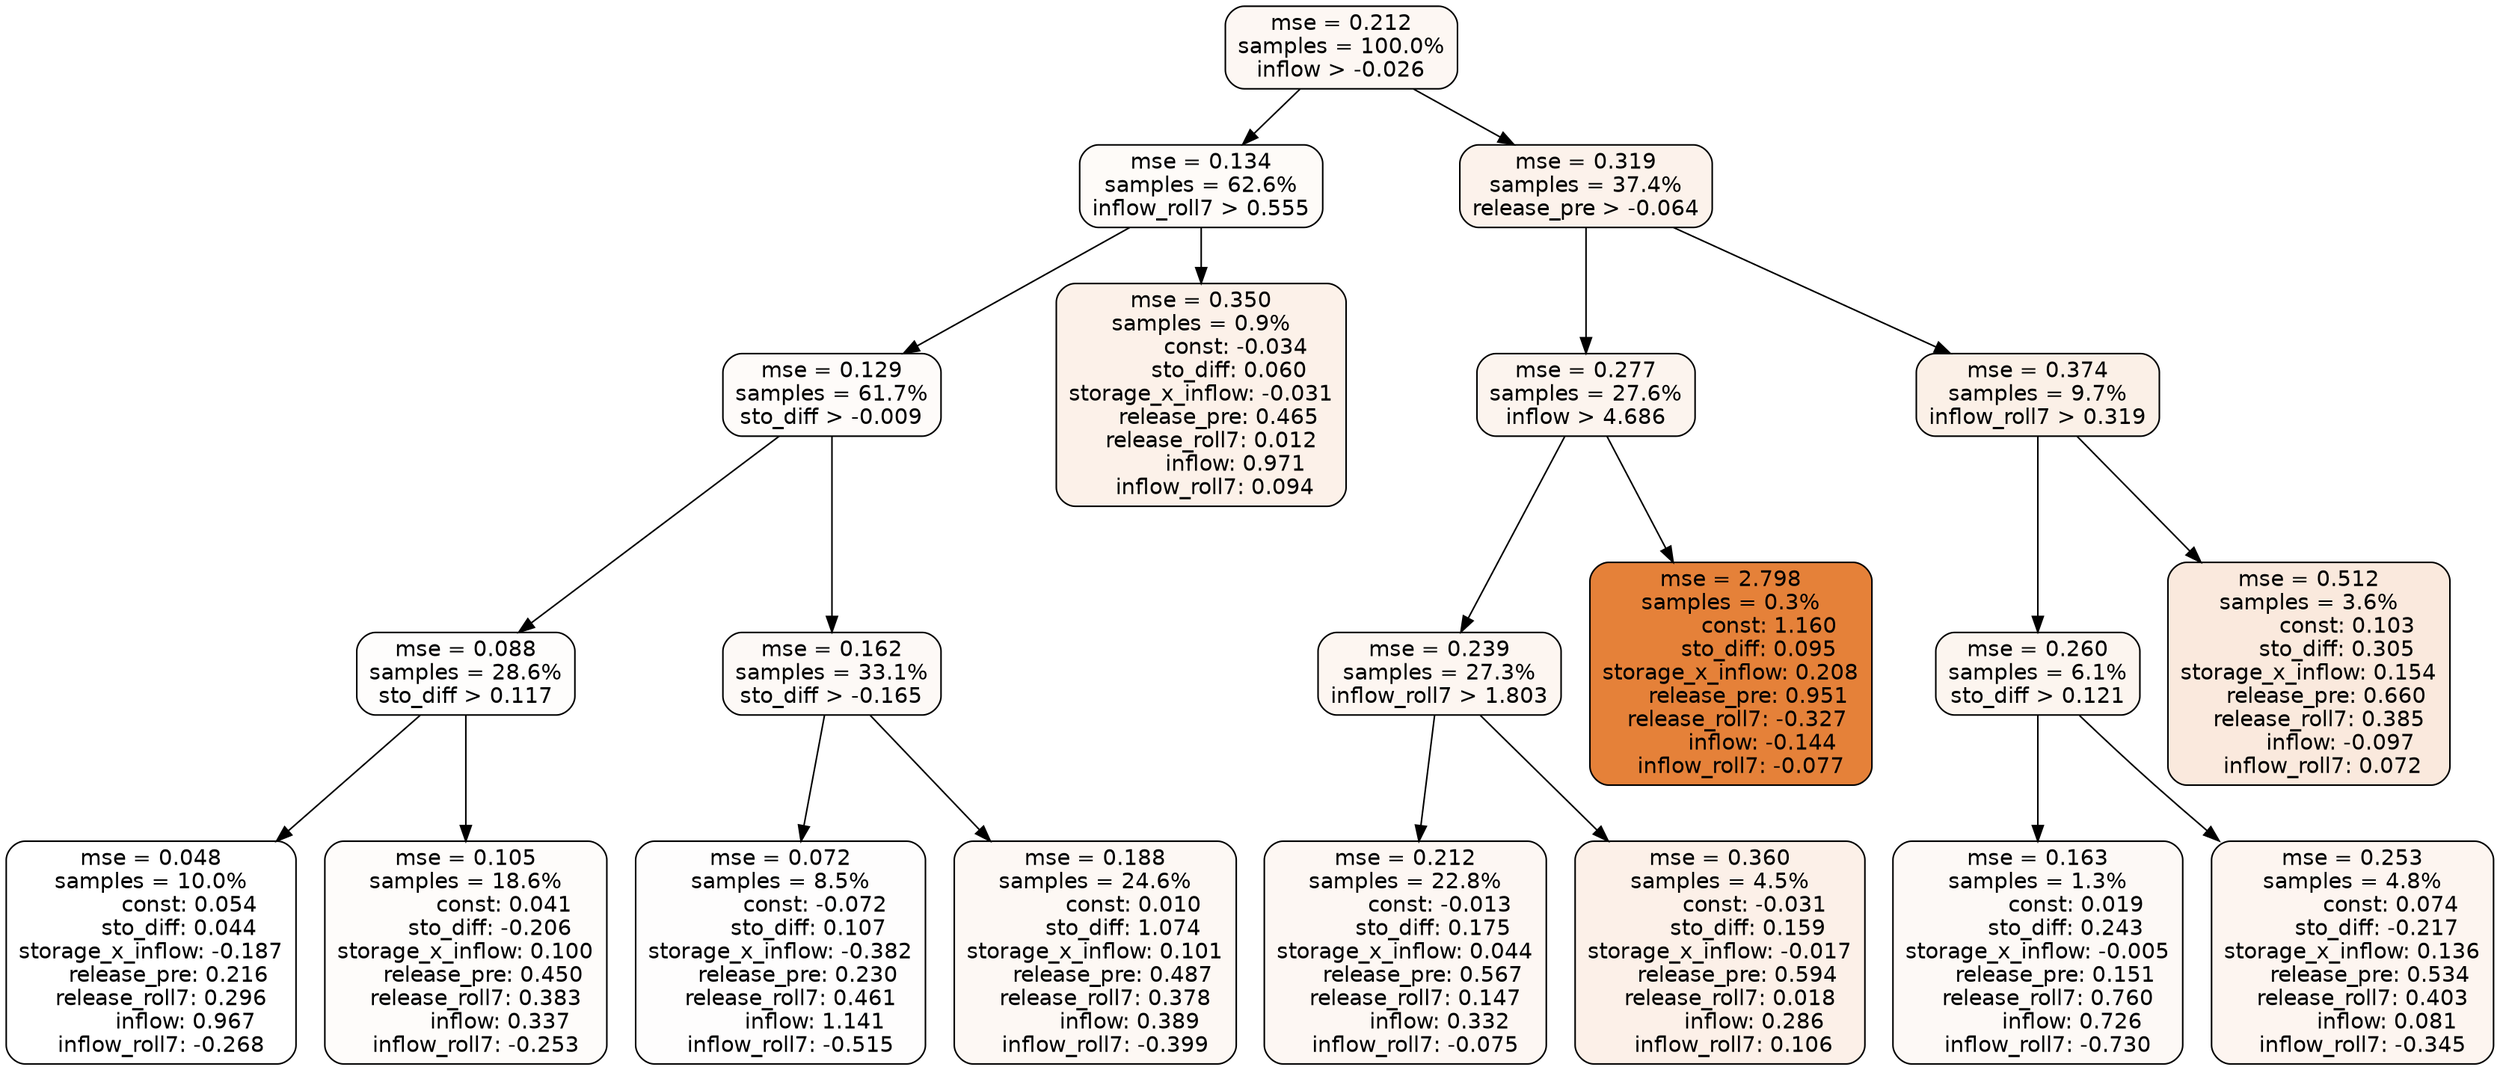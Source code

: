 digraph tree {
node [shape=rectangle, style="filled, rounded", color="black", fontname=helvetica] ;
edge [fontname=helvetica] ;
	"0" [label="mse = 0.212
samples = 100.0%
inflow > -0.026", fillcolor="#fdf7f3"]
	"1" [label="mse = 0.134
samples = 62.6%
inflow_roll7 > 0.555", fillcolor="#fefbf8"]
	"10" [label="mse = 0.319
samples = 37.4%
release_pre > -0.064", fillcolor="#fcf2eb"]
	"2" [label="mse = 0.129
samples = 61.7%
sto_diff > -0.009", fillcolor="#fefbf9"]
	"9" [label="mse = 0.350
samples = 0.9%
          const: -0.034
        sto_diff: 0.060
storage_x_inflow: -0.031
     release_pre: 0.465
   release_roll7: 0.012
          inflow: 0.971
    inflow_roll7: 0.094", fillcolor="#fcf1e9"]
	"16" [label="mse = 0.277
samples = 27.6%
inflow > 4.686", fillcolor="#fcf4ee"]
	"11" [label="mse = 0.374
samples = 9.7%
inflow_roll7 > 0.319", fillcolor="#fbf0e7"]
	"6" [label="mse = 0.088
samples = 28.6%
sto_diff > 0.117", fillcolor="#fefdfc"]
	"3" [label="mse = 0.162
samples = 33.1%
sto_diff > -0.165", fillcolor="#fdf9f6"]
	"17" [label="mse = 0.239
samples = 27.3%
inflow_roll7 > 1.803", fillcolor="#fdf6f1"]
	"20" [label="mse = 2.798
samples = 0.3%
           const: 1.160
        sto_diff: 0.095
storage_x_inflow: 0.208
     release_pre: 0.951
  release_roll7: -0.327
         inflow: -0.144
   inflow_roll7: -0.077", fillcolor="#e58139"]
	"12" [label="mse = 0.260
samples = 6.1%
sto_diff > 0.121", fillcolor="#fcf5ef"]
	"15" [label="mse = 0.512
samples = 3.6%
           const: 0.103
        sto_diff: 0.305
storage_x_inflow: 0.154
     release_pre: 0.660
   release_roll7: 0.385
         inflow: -0.097
    inflow_roll7: 0.072", fillcolor="#fae9dd"]
	"8" [label="mse = 0.048
samples = 10.0%
           const: 0.054
        sto_diff: 0.044
storage_x_inflow: -0.187
     release_pre: 0.216
   release_roll7: 0.296
          inflow: 0.967
   inflow_roll7: -0.268", fillcolor="#ffffff"]
	"7" [label="mse = 0.105
samples = 18.6%
           const: 0.041
       sto_diff: -0.206
storage_x_inflow: 0.100
     release_pre: 0.450
   release_roll7: 0.383
          inflow: 0.337
   inflow_roll7: -0.253", fillcolor="#fefcfa"]
	"4" [label="mse = 0.072
samples = 8.5%
          const: -0.072
        sto_diff: 0.107
storage_x_inflow: -0.382
     release_pre: 0.230
   release_roll7: 0.461
          inflow: 1.141
   inflow_roll7: -0.515", fillcolor="#fefdfd"]
	"5" [label="mse = 0.188
samples = 24.6%
           const: 0.010
        sto_diff: 1.074
storage_x_inflow: 0.101
     release_pre: 0.487
   release_roll7: 0.378
          inflow: 0.389
   inflow_roll7: -0.399", fillcolor="#fdf8f4"]
	"18" [label="mse = 0.212
samples = 22.8%
          const: -0.013
        sto_diff: 0.175
storage_x_inflow: 0.044
     release_pre: 0.567
   release_roll7: 0.147
          inflow: 0.332
   inflow_roll7: -0.075", fillcolor="#fdf7f3"]
	"19" [label="mse = 0.360
samples = 4.5%
          const: -0.031
        sto_diff: 0.159
storage_x_inflow: -0.017
     release_pre: 0.594
   release_roll7: 0.018
          inflow: 0.286
    inflow_roll7: 0.106", fillcolor="#fcf0e8"]
	"14" [label="mse = 0.163
samples = 1.3%
           const: 0.019
        sto_diff: 0.243
storage_x_inflow: -0.005
     release_pre: 0.151
   release_roll7: 0.760
          inflow: 0.726
   inflow_roll7: -0.730", fillcolor="#fdf9f6"]
	"13" [label="mse = 0.253
samples = 4.8%
           const: 0.074
       sto_diff: -0.217
storage_x_inflow: 0.136
     release_pre: 0.534
   release_roll7: 0.403
          inflow: 0.081
   inflow_roll7: -0.345", fillcolor="#fdf5f0"]

	"0" -> "1"
	"0" -> "10"
	"1" -> "2"
	"1" -> "9"
	"10" -> "11"
	"10" -> "16"
	"2" -> "3"
	"2" -> "6"
	"16" -> "17"
	"16" -> "20"
	"11" -> "12"
	"11" -> "15"
	"6" -> "7"
	"6" -> "8"
	"3" -> "4"
	"3" -> "5"
	"17" -> "18"
	"17" -> "19"
	"12" -> "13"
	"12" -> "14"
}